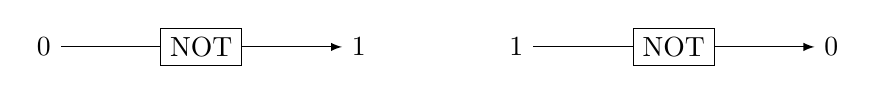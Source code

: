 
\begin{tikzpicture}

\begin{scope}
  \node[draw] (A) at (0,0){NOT};
 \node (in) at (-2,0) {0};
 \node (out) at (2,0) {1};

  \draw(A.west) -- (in);
  \draw[->,>=latex](A.east) -- (out);
\end{scope}

\begin{scope}[xshift=6cm]
  \node[draw] (A) at (0,0){NOT};
 \node (in) at (-2,0) {1};
 \node (out) at (2,0) {0};

  \draw(A.west) -- (in);
  \draw[->,>=latex](A.east) -- (out);
\end{scope}


\end{tikzpicture}